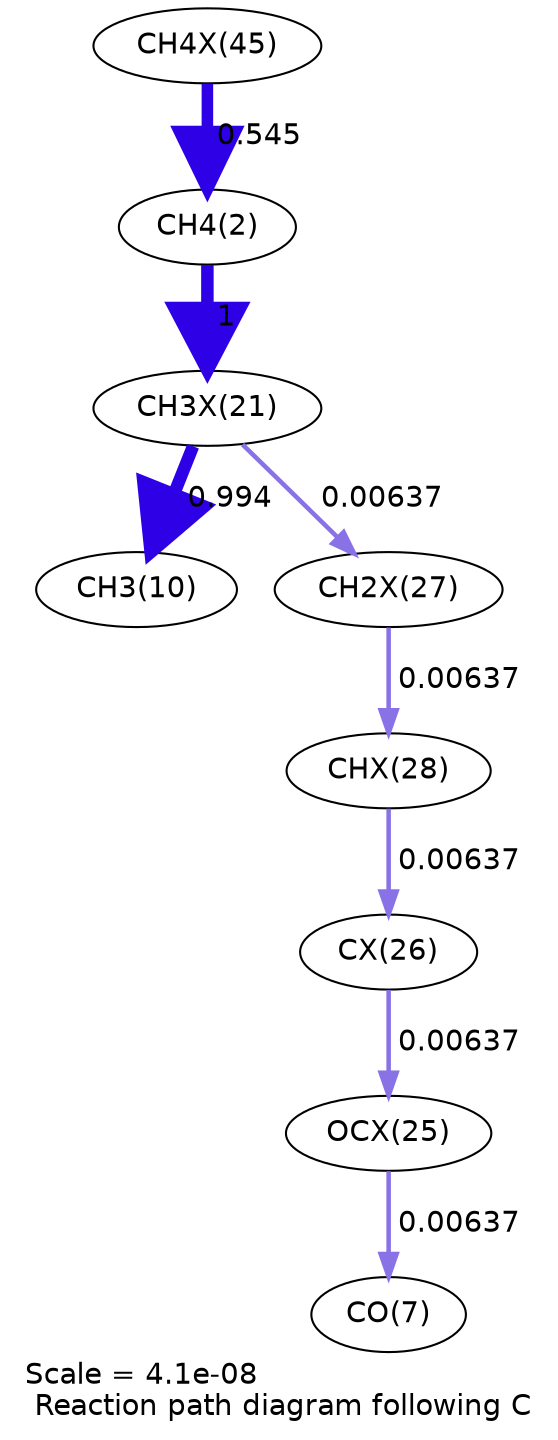 digraph reaction_paths {
center=1;
s100 -> s4[fontname="Helvetica", penwidth=5.54, arrowsize=2.77, color="0.7, 1.05, 0.9"
, label=" 0.545"];
s4 -> s92[fontname="Helvetica", penwidth=6, arrowsize=3, color="0.7, 1.5, 0.9"
, label=" 1"];
s92 -> s12[fontname="Helvetica", penwidth=6, arrowsize=3, color="0.7, 1.49, 0.9"
, label=" 0.994"];
s92 -> s98[fontname="Helvetica", penwidth=2.18, arrowsize=1.09, color="0.7, 0.506, 0.9"
, label=" 0.00637"];
s96 -> s9[fontname="Helvetica", penwidth=2.18, arrowsize=1.09, color="0.7, 0.506, 0.9"
, label=" 0.00637"];
s97 -> s96[fontname="Helvetica", penwidth=2.18, arrowsize=1.09, color="0.7, 0.506, 0.9"
, label=" 0.00637"];
s99 -> s97[fontname="Helvetica", penwidth=2.18, arrowsize=1.09, color="0.7, 0.506, 0.9"
, label=" 0.00637"];
s98 -> s99[fontname="Helvetica", penwidth=2.18, arrowsize=1.09, color="0.7, 0.506, 0.9"
, label=" 0.00637"];
s4 [ fontname="Helvetica", label="CH4(2)"];
s9 [ fontname="Helvetica", label="CO(7)"];
s12 [ fontname="Helvetica", label="CH3(10)"];
s92 [ fontname="Helvetica", label="CH3X(21)"];
s96 [ fontname="Helvetica", label="OCX(25)"];
s97 [ fontname="Helvetica", label="CX(26)"];
s98 [ fontname="Helvetica", label="CH2X(27)"];
s99 [ fontname="Helvetica", label="CHX(28)"];
s100 [ fontname="Helvetica", label="CH4X(45)"];
 label = "Scale = 4.1e-08\l Reaction path diagram following C";
 fontname = "Helvetica";
}
